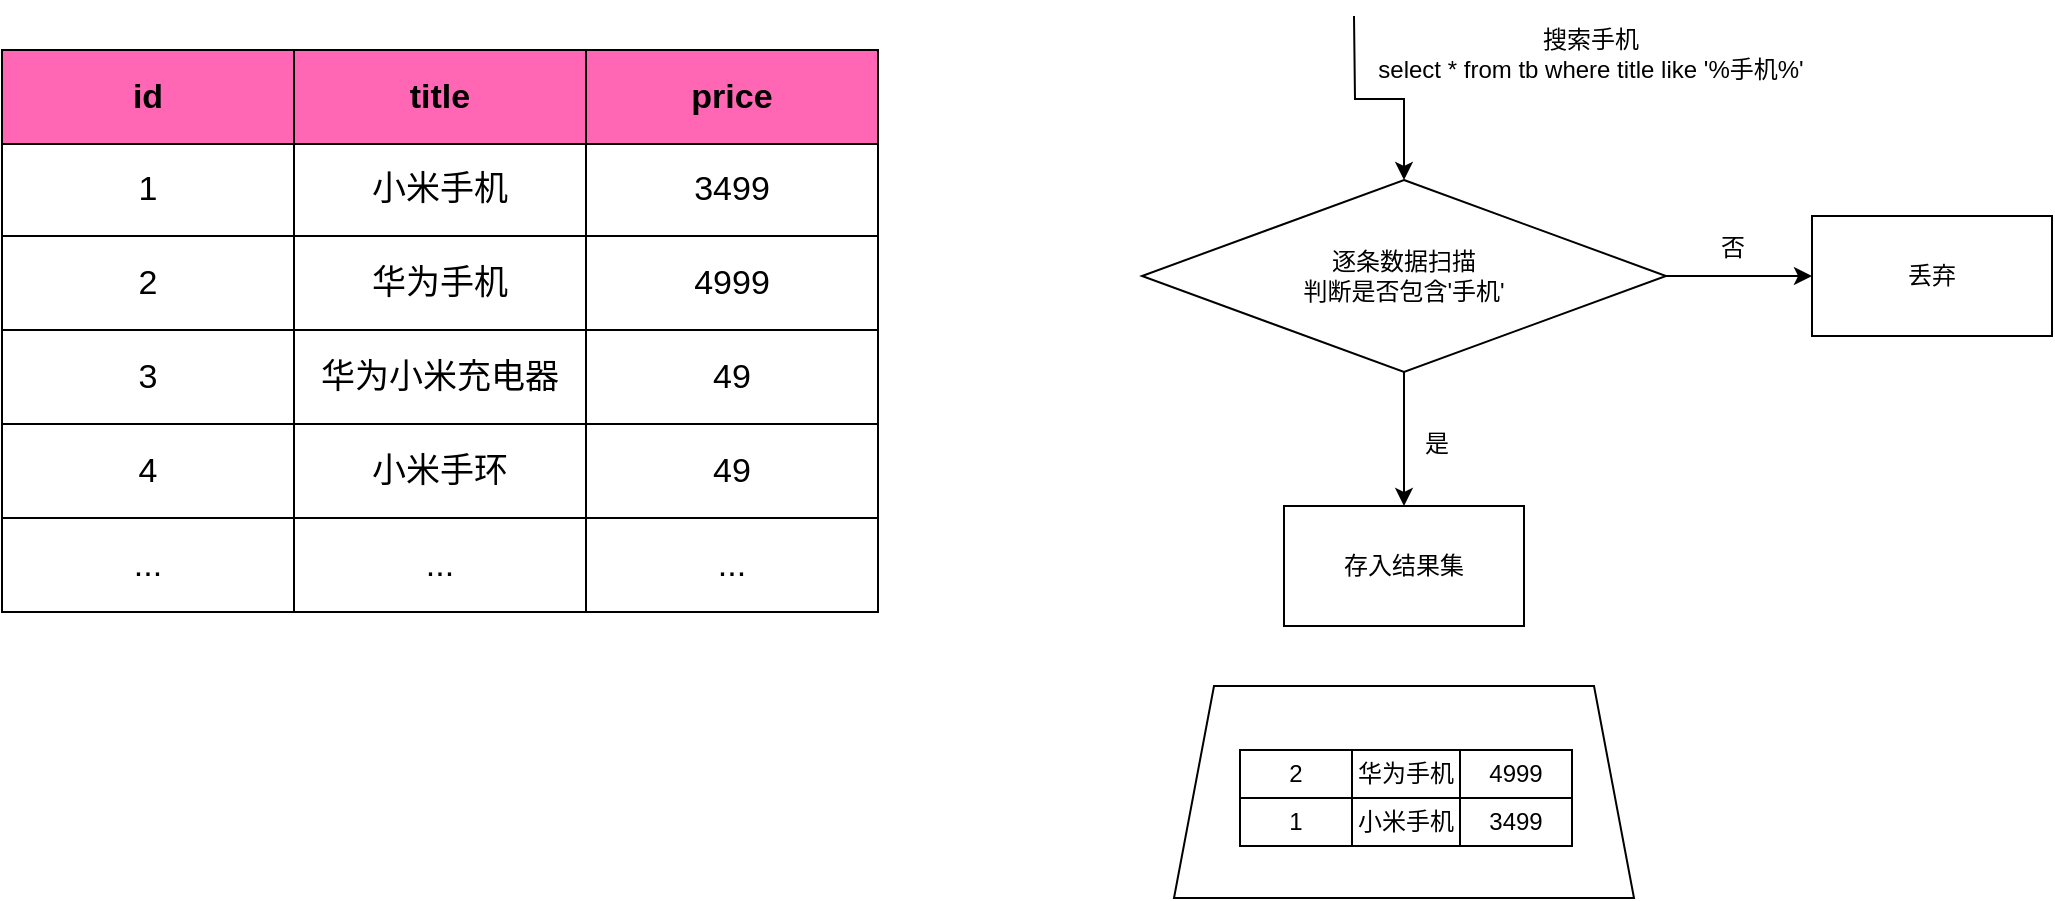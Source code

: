<mxfile version="22.1.15" type="github" pages="3">
  <diagram name="正向索引" id="1JxngPZYMQnK7lvO8EIG">
    <mxGraphModel dx="1050" dy="522" grid="0" gridSize="10" guides="1" tooltips="1" connect="1" arrows="1" fold="1" page="1" pageScale="1" pageWidth="1920" pageHeight="1200" math="0" shadow="0">
      <root>
        <mxCell id="0" />
        <mxCell id="1" parent="0" />
        <mxCell id="zqDXyUWVeApDbXY7VMIR-1" value="" style="childLayout=tableLayout;recursiveResize=0;shadow=0;fillColor=none;fontSize=17;" vertex="1" parent="1">
          <mxGeometry x="103" y="107" width="438" height="281" as="geometry" />
        </mxCell>
        <mxCell id="zqDXyUWVeApDbXY7VMIR-2" value="" style="shape=tableRow;horizontal=0;startSize=0;swimlaneHead=0;swimlaneBody=0;top=0;left=0;bottom=0;right=0;dropTarget=0;collapsible=0;recursiveResize=0;expand=0;fontStyle=0;fillColor=none;strokeColor=inherit;fontSize=17;" vertex="1" parent="zqDXyUWVeApDbXY7VMIR-1">
          <mxGeometry width="438" height="47" as="geometry" />
        </mxCell>
        <mxCell id="zqDXyUWVeApDbXY7VMIR-3" value="id" style="connectable=0;recursiveResize=0;strokeColor=inherit;fillColor=#FF66B3;align=center;whiteSpace=wrap;html=1;fontStyle=1;fontSize=17;" vertex="1" parent="zqDXyUWVeApDbXY7VMIR-2">
          <mxGeometry width="146" height="47" as="geometry">
            <mxRectangle width="146" height="47" as="alternateBounds" />
          </mxGeometry>
        </mxCell>
        <mxCell id="zqDXyUWVeApDbXY7VMIR-4" value="title" style="connectable=0;recursiveResize=0;strokeColor=inherit;fillColor=#FF66B3;align=center;whiteSpace=wrap;html=1;fontStyle=1;fontSize=17;" vertex="1" parent="zqDXyUWVeApDbXY7VMIR-2">
          <mxGeometry x="146" width="146" height="47" as="geometry">
            <mxRectangle width="146" height="47" as="alternateBounds" />
          </mxGeometry>
        </mxCell>
        <mxCell id="zqDXyUWVeApDbXY7VMIR-5" value="price" style="connectable=0;recursiveResize=0;strokeColor=inherit;fillColor=#FF66B3;align=center;whiteSpace=wrap;html=1;fontStyle=1;fontSize=17;" vertex="1" parent="zqDXyUWVeApDbXY7VMIR-2">
          <mxGeometry x="292" width="146" height="47" as="geometry">
            <mxRectangle width="146" height="47" as="alternateBounds" />
          </mxGeometry>
        </mxCell>
        <mxCell id="zqDXyUWVeApDbXY7VMIR-6" style="shape=tableRow;horizontal=0;startSize=0;swimlaneHead=0;swimlaneBody=0;top=0;left=0;bottom=0;right=0;dropTarget=0;collapsible=0;recursiveResize=0;expand=0;fontStyle=0;fillColor=none;strokeColor=inherit;fontSize=17;" vertex="1" parent="zqDXyUWVeApDbXY7VMIR-1">
          <mxGeometry y="47" width="438" height="46" as="geometry" />
        </mxCell>
        <mxCell id="zqDXyUWVeApDbXY7VMIR-7" value="1" style="connectable=0;recursiveResize=0;strokeColor=inherit;fillColor=none;align=center;whiteSpace=wrap;html=1;fontSize=17;" vertex="1" parent="zqDXyUWVeApDbXY7VMIR-6">
          <mxGeometry width="146" height="46" as="geometry">
            <mxRectangle width="146" height="46" as="alternateBounds" />
          </mxGeometry>
        </mxCell>
        <mxCell id="zqDXyUWVeApDbXY7VMIR-8" value="小米手机" style="connectable=0;recursiveResize=0;strokeColor=inherit;fillColor=none;align=center;whiteSpace=wrap;html=1;fontSize=17;" vertex="1" parent="zqDXyUWVeApDbXY7VMIR-6">
          <mxGeometry x="146" width="146" height="46" as="geometry">
            <mxRectangle width="146" height="46" as="alternateBounds" />
          </mxGeometry>
        </mxCell>
        <mxCell id="zqDXyUWVeApDbXY7VMIR-9" value="3499" style="connectable=0;recursiveResize=0;strokeColor=inherit;fillColor=none;align=center;whiteSpace=wrap;html=1;fontSize=17;" vertex="1" parent="zqDXyUWVeApDbXY7VMIR-6">
          <mxGeometry x="292" width="146" height="46" as="geometry">
            <mxRectangle width="146" height="46" as="alternateBounds" />
          </mxGeometry>
        </mxCell>
        <mxCell id="zqDXyUWVeApDbXY7VMIR-10" style="shape=tableRow;horizontal=0;startSize=0;swimlaneHead=0;swimlaneBody=0;top=0;left=0;bottom=0;right=0;dropTarget=0;collapsible=0;recursiveResize=0;expand=0;fontStyle=0;fillColor=none;strokeColor=inherit;fontSize=17;" vertex="1" parent="zqDXyUWVeApDbXY7VMIR-1">
          <mxGeometry y="93" width="438" height="47" as="geometry" />
        </mxCell>
        <mxCell id="zqDXyUWVeApDbXY7VMIR-11" value="2" style="connectable=0;recursiveResize=0;strokeColor=inherit;fillColor=none;align=center;whiteSpace=wrap;html=1;fontSize=17;" vertex="1" parent="zqDXyUWVeApDbXY7VMIR-10">
          <mxGeometry width="146" height="47" as="geometry">
            <mxRectangle width="146" height="47" as="alternateBounds" />
          </mxGeometry>
        </mxCell>
        <mxCell id="zqDXyUWVeApDbXY7VMIR-12" value="华为手机" style="connectable=0;recursiveResize=0;strokeColor=inherit;fillColor=none;align=center;whiteSpace=wrap;html=1;fontSize=17;" vertex="1" parent="zqDXyUWVeApDbXY7VMIR-10">
          <mxGeometry x="146" width="146" height="47" as="geometry">
            <mxRectangle width="146" height="47" as="alternateBounds" />
          </mxGeometry>
        </mxCell>
        <mxCell id="zqDXyUWVeApDbXY7VMIR-13" value="4999" style="connectable=0;recursiveResize=0;strokeColor=inherit;fillColor=none;align=center;whiteSpace=wrap;html=1;fontSize=17;" vertex="1" parent="zqDXyUWVeApDbXY7VMIR-10">
          <mxGeometry x="292" width="146" height="47" as="geometry">
            <mxRectangle width="146" height="47" as="alternateBounds" />
          </mxGeometry>
        </mxCell>
        <mxCell id="zqDXyUWVeApDbXY7VMIR-14" style="shape=tableRow;horizontal=0;startSize=0;swimlaneHead=0;swimlaneBody=0;top=0;left=0;bottom=0;right=0;dropTarget=0;collapsible=0;recursiveResize=0;expand=0;fontStyle=0;fillColor=none;strokeColor=inherit;fontSize=17;" vertex="1" parent="zqDXyUWVeApDbXY7VMIR-1">
          <mxGeometry y="140" width="438" height="47" as="geometry" />
        </mxCell>
        <mxCell id="zqDXyUWVeApDbXY7VMIR-15" value="3" style="connectable=0;recursiveResize=0;strokeColor=inherit;fillColor=none;align=center;whiteSpace=wrap;html=1;fontSize=17;" vertex="1" parent="zqDXyUWVeApDbXY7VMIR-14">
          <mxGeometry width="146" height="47" as="geometry">
            <mxRectangle width="146" height="47" as="alternateBounds" />
          </mxGeometry>
        </mxCell>
        <mxCell id="zqDXyUWVeApDbXY7VMIR-16" value="华为小米充电器" style="connectable=0;recursiveResize=0;strokeColor=inherit;fillColor=none;align=center;whiteSpace=wrap;html=1;fontSize=17;" vertex="1" parent="zqDXyUWVeApDbXY7VMIR-14">
          <mxGeometry x="146" width="146" height="47" as="geometry">
            <mxRectangle width="146" height="47" as="alternateBounds" />
          </mxGeometry>
        </mxCell>
        <mxCell id="zqDXyUWVeApDbXY7VMIR-17" value="49" style="connectable=0;recursiveResize=0;strokeColor=inherit;fillColor=none;align=center;whiteSpace=wrap;html=1;fontSize=17;" vertex="1" parent="zqDXyUWVeApDbXY7VMIR-14">
          <mxGeometry x="292" width="146" height="47" as="geometry">
            <mxRectangle width="146" height="47" as="alternateBounds" />
          </mxGeometry>
        </mxCell>
        <mxCell id="zqDXyUWVeApDbXY7VMIR-18" style="shape=tableRow;horizontal=0;startSize=0;swimlaneHead=0;swimlaneBody=0;top=0;left=0;bottom=0;right=0;dropTarget=0;collapsible=0;recursiveResize=0;expand=0;fontStyle=0;fillColor=none;strokeColor=inherit;fontSize=17;" vertex="1" parent="zqDXyUWVeApDbXY7VMIR-1">
          <mxGeometry y="187" width="438" height="47" as="geometry" />
        </mxCell>
        <mxCell id="zqDXyUWVeApDbXY7VMIR-19" value="4" style="connectable=0;recursiveResize=0;strokeColor=inherit;fillColor=none;align=center;whiteSpace=wrap;html=1;fontSize=17;" vertex="1" parent="zqDXyUWVeApDbXY7VMIR-18">
          <mxGeometry width="146" height="47" as="geometry">
            <mxRectangle width="146" height="47" as="alternateBounds" />
          </mxGeometry>
        </mxCell>
        <mxCell id="zqDXyUWVeApDbXY7VMIR-20" value="小米手环" style="connectable=0;recursiveResize=0;strokeColor=inherit;fillColor=none;align=center;whiteSpace=wrap;html=1;fontSize=17;" vertex="1" parent="zqDXyUWVeApDbXY7VMIR-18">
          <mxGeometry x="146" width="146" height="47" as="geometry">
            <mxRectangle width="146" height="47" as="alternateBounds" />
          </mxGeometry>
        </mxCell>
        <mxCell id="zqDXyUWVeApDbXY7VMIR-21" value="49" style="connectable=0;recursiveResize=0;strokeColor=inherit;fillColor=none;align=center;whiteSpace=wrap;html=1;fontSize=17;" vertex="1" parent="zqDXyUWVeApDbXY7VMIR-18">
          <mxGeometry x="292" width="146" height="47" as="geometry">
            <mxRectangle width="146" height="47" as="alternateBounds" />
          </mxGeometry>
        </mxCell>
        <mxCell id="zqDXyUWVeApDbXY7VMIR-22" style="shape=tableRow;horizontal=0;startSize=0;swimlaneHead=0;swimlaneBody=0;top=0;left=0;bottom=0;right=0;dropTarget=0;collapsible=0;recursiveResize=0;expand=0;fontStyle=0;fillColor=none;strokeColor=inherit;fontSize=17;" vertex="1" parent="zqDXyUWVeApDbXY7VMIR-1">
          <mxGeometry y="234" width="438" height="47" as="geometry" />
        </mxCell>
        <mxCell id="zqDXyUWVeApDbXY7VMIR-23" value="..." style="connectable=0;recursiveResize=0;strokeColor=inherit;fillColor=none;align=center;whiteSpace=wrap;html=1;fontSize=17;" vertex="1" parent="zqDXyUWVeApDbXY7VMIR-22">
          <mxGeometry width="146" height="47" as="geometry">
            <mxRectangle width="146" height="47" as="alternateBounds" />
          </mxGeometry>
        </mxCell>
        <mxCell id="zqDXyUWVeApDbXY7VMIR-24" value="..." style="connectable=0;recursiveResize=0;strokeColor=inherit;fillColor=none;align=center;whiteSpace=wrap;html=1;fontSize=17;" vertex="1" parent="zqDXyUWVeApDbXY7VMIR-22">
          <mxGeometry x="146" width="146" height="47" as="geometry">
            <mxRectangle width="146" height="47" as="alternateBounds" />
          </mxGeometry>
        </mxCell>
        <mxCell id="zqDXyUWVeApDbXY7VMIR-25" value="..." style="connectable=0;recursiveResize=0;strokeColor=inherit;fillColor=none;align=center;whiteSpace=wrap;html=1;fontSize=17;" vertex="1" parent="zqDXyUWVeApDbXY7VMIR-22">
          <mxGeometry x="292" width="146" height="47" as="geometry">
            <mxRectangle width="146" height="47" as="alternateBounds" />
          </mxGeometry>
        </mxCell>
        <mxCell id="zqDXyUWVeApDbXY7VMIR-28" style="edgeStyle=orthogonalEdgeStyle;rounded=0;orthogonalLoop=1;jettySize=auto;html=1;" edge="1" parent="1" target="zqDXyUWVeApDbXY7VMIR-27">
          <mxGeometry relative="1" as="geometry">
            <mxPoint x="779" y="90" as="sourcePoint" />
          </mxGeometry>
        </mxCell>
        <mxCell id="zqDXyUWVeApDbXY7VMIR-33" style="edgeStyle=orthogonalEdgeStyle;rounded=0;orthogonalLoop=1;jettySize=auto;html=1;entryX=0;entryY=0.5;entryDx=0;entryDy=0;" edge="1" parent="1" source="zqDXyUWVeApDbXY7VMIR-27" target="zqDXyUWVeApDbXY7VMIR-31">
          <mxGeometry relative="1" as="geometry" />
        </mxCell>
        <mxCell id="zqDXyUWVeApDbXY7VMIR-34" style="edgeStyle=orthogonalEdgeStyle;rounded=0;orthogonalLoop=1;jettySize=auto;html=1;exitX=0.5;exitY=1;exitDx=0;exitDy=0;entryX=0.5;entryY=0;entryDx=0;entryDy=0;" edge="1" parent="1" source="zqDXyUWVeApDbXY7VMIR-27" target="zqDXyUWVeApDbXY7VMIR-30">
          <mxGeometry relative="1" as="geometry" />
        </mxCell>
        <mxCell id="zqDXyUWVeApDbXY7VMIR-27" value="逐条数据扫描&lt;br&gt;判断是否包含&#39;手机&#39;" style="rhombus;whiteSpace=wrap;html=1;" vertex="1" parent="1">
          <mxGeometry x="673" y="172" width="262" height="96" as="geometry" />
        </mxCell>
        <mxCell id="zqDXyUWVeApDbXY7VMIR-30" value="存入结果集" style="whiteSpace=wrap;html=1;" vertex="1" parent="1">
          <mxGeometry x="744" y="335" width="120" height="60" as="geometry" />
        </mxCell>
        <mxCell id="zqDXyUWVeApDbXY7VMIR-31" value="丢弃" style="whiteSpace=wrap;html=1;" vertex="1" parent="1">
          <mxGeometry x="1008" y="190" width="120" height="60" as="geometry" />
        </mxCell>
        <mxCell id="zqDXyUWVeApDbXY7VMIR-35" value="是" style="text;html=1;align=center;verticalAlign=middle;resizable=0;points=[];autosize=1;strokeColor=none;fillColor=none;" vertex="1" parent="1">
          <mxGeometry x="805" y="291" width="30" height="26" as="geometry" />
        </mxCell>
        <mxCell id="zqDXyUWVeApDbXY7VMIR-36" value="否" style="text;html=1;align=center;verticalAlign=middle;resizable=0;points=[];autosize=1;strokeColor=none;fillColor=none;" vertex="1" parent="1">
          <mxGeometry x="953" y="193" width="30" height="26" as="geometry" />
        </mxCell>
        <mxCell id="zqDXyUWVeApDbXY7VMIR-41" value="" style="shape=trapezoid;perimeter=trapezoidPerimeter;whiteSpace=wrap;html=1;fixedSize=1;" vertex="1" parent="1">
          <mxGeometry x="689" y="425" width="230" height="106" as="geometry" />
        </mxCell>
        <mxCell id="zqDXyUWVeApDbXY7VMIR-42" value="" style="childLayout=tableLayout;recursiveResize=0;shadow=0;fillColor=none;" vertex="1" parent="1">
          <mxGeometry x="722" y="457" width="166" height="48" as="geometry" />
        </mxCell>
        <mxCell id="zqDXyUWVeApDbXY7VMIR-43" value="" style="shape=tableRow;horizontal=0;startSize=0;swimlaneHead=0;swimlaneBody=0;top=0;left=0;bottom=0;right=0;dropTarget=0;collapsible=0;recursiveResize=0;expand=0;fontStyle=0;fillColor=none;strokeColor=inherit;" vertex="1" parent="zqDXyUWVeApDbXY7VMIR-42">
          <mxGeometry width="166" height="24" as="geometry" />
        </mxCell>
        <mxCell id="zqDXyUWVeApDbXY7VMIR-44" value="2" style="connectable=0;recursiveResize=0;strokeColor=inherit;fillColor=none;align=center;whiteSpace=wrap;html=1;" vertex="1" parent="zqDXyUWVeApDbXY7VMIR-43">
          <mxGeometry width="56" height="24" as="geometry">
            <mxRectangle width="56" height="24" as="alternateBounds" />
          </mxGeometry>
        </mxCell>
        <mxCell id="zqDXyUWVeApDbXY7VMIR-45" value="华为手机" style="connectable=0;recursiveResize=0;strokeColor=inherit;fillColor=none;align=center;whiteSpace=wrap;html=1;" vertex="1" parent="zqDXyUWVeApDbXY7VMIR-43">
          <mxGeometry x="56" width="54" height="24" as="geometry">
            <mxRectangle width="54" height="24" as="alternateBounds" />
          </mxGeometry>
        </mxCell>
        <mxCell id="zqDXyUWVeApDbXY7VMIR-46" value="4999" style="connectable=0;recursiveResize=0;strokeColor=inherit;fillColor=none;align=center;whiteSpace=wrap;html=1;" vertex="1" parent="zqDXyUWVeApDbXY7VMIR-43">
          <mxGeometry x="110" width="56" height="24" as="geometry">
            <mxRectangle width="56" height="24" as="alternateBounds" />
          </mxGeometry>
        </mxCell>
        <mxCell id="zqDXyUWVeApDbXY7VMIR-47" style="shape=tableRow;horizontal=0;startSize=0;swimlaneHead=0;swimlaneBody=0;top=0;left=0;bottom=0;right=0;dropTarget=0;collapsible=0;recursiveResize=0;expand=0;fontStyle=0;fillColor=none;strokeColor=inherit;" vertex="1" parent="zqDXyUWVeApDbXY7VMIR-42">
          <mxGeometry y="24" width="166" height="24" as="geometry" />
        </mxCell>
        <mxCell id="zqDXyUWVeApDbXY7VMIR-48" value="1" style="connectable=0;recursiveResize=0;strokeColor=inherit;fillColor=none;align=center;whiteSpace=wrap;html=1;" vertex="1" parent="zqDXyUWVeApDbXY7VMIR-47">
          <mxGeometry width="56" height="24" as="geometry">
            <mxRectangle width="56" height="24" as="alternateBounds" />
          </mxGeometry>
        </mxCell>
        <mxCell id="zqDXyUWVeApDbXY7VMIR-49" value="小米手机" style="connectable=0;recursiveResize=0;strokeColor=inherit;fillColor=none;align=center;whiteSpace=wrap;html=1;" vertex="1" parent="zqDXyUWVeApDbXY7VMIR-47">
          <mxGeometry x="56" width="54" height="24" as="geometry">
            <mxRectangle width="54" height="24" as="alternateBounds" />
          </mxGeometry>
        </mxCell>
        <mxCell id="zqDXyUWVeApDbXY7VMIR-50" value="3499" style="connectable=0;recursiveResize=0;strokeColor=inherit;fillColor=none;align=center;whiteSpace=wrap;html=1;" vertex="1" parent="zqDXyUWVeApDbXY7VMIR-47">
          <mxGeometry x="110" width="56" height="24" as="geometry">
            <mxRectangle width="56" height="24" as="alternateBounds" />
          </mxGeometry>
        </mxCell>
        <mxCell id="zqDXyUWVeApDbXY7VMIR-55" value="搜索手机&lt;br&gt;select * from tb where title like &#39;%手机%&#39;" style="text;html=1;align=center;verticalAlign=middle;resizable=0;points=[];autosize=1;strokeColor=none;fillColor=none;" vertex="1" parent="1">
          <mxGeometry x="781" y="88" width="231" height="41" as="geometry" />
        </mxCell>
      </root>
    </mxGraphModel>
  </diagram>
  <diagram name="倒排索引" id="rdBwO97vkuyQZur_6CHN">
    <mxGraphModel dx="1485" dy="614" grid="0" gridSize="10" guides="1" tooltips="1" connect="1" arrows="1" fold="1" page="1" pageScale="1" pageWidth="1920" pageHeight="1200" math="0" shadow="0">
      <root>
        <mxCell id="fiQLP28M34QHwZ_QQJkk-0" />
        <mxCell id="fiQLP28M34QHwZ_QQJkk-1" parent="fiQLP28M34QHwZ_QQJkk-0" />
        <mxCell id="fiQLP28M34QHwZ_QQJkk-2" value="" style="childLayout=tableLayout;recursiveResize=0;shadow=0;fillColor=none;fontSize=17;" vertex="1" parent="fiQLP28M34QHwZ_QQJkk-1">
          <mxGeometry x="680" y="206" width="292" height="281" as="geometry" />
        </mxCell>
        <mxCell id="fiQLP28M34QHwZ_QQJkk-3" value="" style="shape=tableRow;horizontal=0;startSize=0;swimlaneHead=0;swimlaneBody=0;top=0;left=0;bottom=0;right=0;dropTarget=0;collapsible=0;recursiveResize=0;expand=0;fontStyle=0;fillColor=none;strokeColor=inherit;fontSize=17;" vertex="1" parent="fiQLP28M34QHwZ_QQJkk-2">
          <mxGeometry width="292" height="47" as="geometry" />
        </mxCell>
        <mxCell id="fiQLP28M34QHwZ_QQJkk-4" value="词条&lt;br&gt;(term)" style="connectable=0;recursiveResize=0;strokeColor=inherit;fillColor=#9999FF;align=center;whiteSpace=wrap;html=1;fontStyle=1;fontSize=17;" vertex="1" parent="fiQLP28M34QHwZ_QQJkk-3">
          <mxGeometry width="146" height="47" as="geometry">
            <mxRectangle width="146" height="47" as="alternateBounds" />
          </mxGeometry>
        </mxCell>
        <mxCell id="fiQLP28M34QHwZ_QQJkk-5" value="文档id" style="connectable=0;recursiveResize=0;strokeColor=inherit;fillColor=#9999FF;align=center;whiteSpace=wrap;html=1;fontStyle=1;fontSize=17;" vertex="1" parent="fiQLP28M34QHwZ_QQJkk-3">
          <mxGeometry x="146" width="146" height="47" as="geometry">
            <mxRectangle width="146" height="47" as="alternateBounds" />
          </mxGeometry>
        </mxCell>
        <mxCell id="fiQLP28M34QHwZ_QQJkk-7" style="shape=tableRow;horizontal=0;startSize=0;swimlaneHead=0;swimlaneBody=0;top=0;left=0;bottom=0;right=0;dropTarget=0;collapsible=0;recursiveResize=0;expand=0;fontStyle=0;fillColor=none;strokeColor=inherit;fontSize=17;" vertex="1" parent="fiQLP28M34QHwZ_QQJkk-2">
          <mxGeometry y="47" width="292" height="46" as="geometry" />
        </mxCell>
        <mxCell id="fiQLP28M34QHwZ_QQJkk-8" value="小米" style="connectable=0;recursiveResize=0;strokeColor=inherit;fillColor=none;align=center;whiteSpace=wrap;html=1;fontSize=17;" vertex="1" parent="fiQLP28M34QHwZ_QQJkk-7">
          <mxGeometry width="146" height="46" as="geometry">
            <mxRectangle width="146" height="46" as="alternateBounds" />
          </mxGeometry>
        </mxCell>
        <mxCell id="fiQLP28M34QHwZ_QQJkk-9" value="1,3,4" style="connectable=0;recursiveResize=0;strokeColor=inherit;fillColor=none;align=center;whiteSpace=wrap;html=1;fontSize=17;" vertex="1" parent="fiQLP28M34QHwZ_QQJkk-7">
          <mxGeometry x="146" width="146" height="46" as="geometry">
            <mxRectangle width="146" height="46" as="alternateBounds" />
          </mxGeometry>
        </mxCell>
        <mxCell id="fiQLP28M34QHwZ_QQJkk-11" style="shape=tableRow;horizontal=0;startSize=0;swimlaneHead=0;swimlaneBody=0;top=0;left=0;bottom=0;right=0;dropTarget=0;collapsible=0;recursiveResize=0;expand=0;fontStyle=0;fillColor=none;strokeColor=inherit;fontSize=17;" vertex="1" parent="fiQLP28M34QHwZ_QQJkk-2">
          <mxGeometry y="93" width="292" height="47" as="geometry" />
        </mxCell>
        <mxCell id="fiQLP28M34QHwZ_QQJkk-12" value="手机" style="connectable=0;recursiveResize=0;strokeColor=inherit;fillColor=none;align=center;whiteSpace=wrap;html=1;fontSize=17;" vertex="1" parent="fiQLP28M34QHwZ_QQJkk-11">
          <mxGeometry width="146" height="47" as="geometry">
            <mxRectangle width="146" height="47" as="alternateBounds" />
          </mxGeometry>
        </mxCell>
        <mxCell id="fiQLP28M34QHwZ_QQJkk-13" value="1,2" style="connectable=0;recursiveResize=0;strokeColor=inherit;fillColor=none;align=center;whiteSpace=wrap;html=1;fontSize=17;" vertex="1" parent="fiQLP28M34QHwZ_QQJkk-11">
          <mxGeometry x="146" width="146" height="47" as="geometry">
            <mxRectangle width="146" height="47" as="alternateBounds" />
          </mxGeometry>
        </mxCell>
        <mxCell id="fiQLP28M34QHwZ_QQJkk-15" style="shape=tableRow;horizontal=0;startSize=0;swimlaneHead=0;swimlaneBody=0;top=0;left=0;bottom=0;right=0;dropTarget=0;collapsible=0;recursiveResize=0;expand=0;fontStyle=0;fillColor=none;strokeColor=inherit;fontSize=17;" vertex="1" parent="fiQLP28M34QHwZ_QQJkk-2">
          <mxGeometry y="140" width="292" height="47" as="geometry" />
        </mxCell>
        <mxCell id="fiQLP28M34QHwZ_QQJkk-16" value="华为" style="connectable=0;recursiveResize=0;strokeColor=inherit;fillColor=none;align=center;whiteSpace=wrap;html=1;fontSize=17;" vertex="1" parent="fiQLP28M34QHwZ_QQJkk-15">
          <mxGeometry width="146" height="47" as="geometry">
            <mxRectangle width="146" height="47" as="alternateBounds" />
          </mxGeometry>
        </mxCell>
        <mxCell id="fiQLP28M34QHwZ_QQJkk-17" value="2,3" style="connectable=0;recursiveResize=0;strokeColor=inherit;fillColor=none;align=center;whiteSpace=wrap;html=1;fontSize=17;" vertex="1" parent="fiQLP28M34QHwZ_QQJkk-15">
          <mxGeometry x="146" width="146" height="47" as="geometry">
            <mxRectangle width="146" height="47" as="alternateBounds" />
          </mxGeometry>
        </mxCell>
        <mxCell id="fiQLP28M34QHwZ_QQJkk-19" style="shape=tableRow;horizontal=0;startSize=0;swimlaneHead=0;swimlaneBody=0;top=0;left=0;bottom=0;right=0;dropTarget=0;collapsible=0;recursiveResize=0;expand=0;fontStyle=0;fillColor=none;strokeColor=inherit;fontSize=17;" vertex="1" parent="fiQLP28M34QHwZ_QQJkk-2">
          <mxGeometry y="187" width="292" height="47" as="geometry" />
        </mxCell>
        <mxCell id="fiQLP28M34QHwZ_QQJkk-20" value="充电器" style="connectable=0;recursiveResize=0;strokeColor=inherit;fillColor=none;align=center;whiteSpace=wrap;html=1;fontSize=17;" vertex="1" parent="fiQLP28M34QHwZ_QQJkk-19">
          <mxGeometry width="146" height="47" as="geometry">
            <mxRectangle width="146" height="47" as="alternateBounds" />
          </mxGeometry>
        </mxCell>
        <mxCell id="fiQLP28M34QHwZ_QQJkk-21" value="3" style="connectable=0;recursiveResize=0;strokeColor=inherit;fillColor=none;align=center;whiteSpace=wrap;html=1;fontSize=17;" vertex="1" parent="fiQLP28M34QHwZ_QQJkk-19">
          <mxGeometry x="146" width="146" height="47" as="geometry">
            <mxRectangle width="146" height="47" as="alternateBounds" />
          </mxGeometry>
        </mxCell>
        <mxCell id="fiQLP28M34QHwZ_QQJkk-23" style="shape=tableRow;horizontal=0;startSize=0;swimlaneHead=0;swimlaneBody=0;top=0;left=0;bottom=0;right=0;dropTarget=0;collapsible=0;recursiveResize=0;expand=0;fontStyle=0;fillColor=none;strokeColor=inherit;fontSize=17;" vertex="1" parent="fiQLP28M34QHwZ_QQJkk-2">
          <mxGeometry y="234" width="292" height="47" as="geometry" />
        </mxCell>
        <mxCell id="fiQLP28M34QHwZ_QQJkk-24" value="手环" style="connectable=0;recursiveResize=0;strokeColor=inherit;fillColor=none;align=center;whiteSpace=wrap;html=1;fontSize=17;" vertex="1" parent="fiQLP28M34QHwZ_QQJkk-23">
          <mxGeometry width="146" height="47" as="geometry">
            <mxRectangle width="146" height="47" as="alternateBounds" />
          </mxGeometry>
        </mxCell>
        <mxCell id="fiQLP28M34QHwZ_QQJkk-25" value="4" style="connectable=0;recursiveResize=0;strokeColor=inherit;fillColor=none;align=center;whiteSpace=wrap;html=1;fontSize=17;" vertex="1" parent="fiQLP28M34QHwZ_QQJkk-23">
          <mxGeometry x="146" width="146" height="47" as="geometry">
            <mxRectangle width="146" height="47" as="alternateBounds" />
          </mxGeometry>
        </mxCell>
        <mxCell id="6k1PMKbe2bTTtMNvkbfV-29" style="edgeStyle=orthogonalEdgeStyle;rounded=0;orthogonalLoop=1;jettySize=auto;html=1;" edge="1" parent="fiQLP28M34QHwZ_QQJkk-1" target="fiQLP28M34QHwZ_QQJkk-31">
          <mxGeometry relative="1" as="geometry">
            <mxPoint x="1174" y="125.6" as="sourcePoint" />
          </mxGeometry>
        </mxCell>
        <mxCell id="6k1PMKbe2bTTtMNvkbfV-32" style="edgeStyle=orthogonalEdgeStyle;rounded=0;orthogonalLoop=1;jettySize=auto;html=1;" edge="1" parent="fiQLP28M34QHwZ_QQJkk-1" source="fiQLP28M34QHwZ_QQJkk-31">
          <mxGeometry relative="1" as="geometry">
            <mxPoint x="1174" y="301.6" as="targetPoint" />
          </mxGeometry>
        </mxCell>
        <mxCell id="fiQLP28M34QHwZ_QQJkk-31" value="存入结果集" style="whiteSpace=wrap;html=1;" vertex="1" parent="fiQLP28M34QHwZ_QQJkk-1">
          <mxGeometry x="1114" y="197" width="120" height="60" as="geometry" />
        </mxCell>
        <mxCell id="6k1PMKbe2bTTtMNvkbfV-33" style="edgeStyle=orthogonalEdgeStyle;rounded=0;orthogonalLoop=1;jettySize=auto;html=1;exitX=0.5;exitY=1;exitDx=0;exitDy=0;entryX=0.5;entryY=0;entryDx=0;entryDy=0;" edge="1" parent="fiQLP28M34QHwZ_QQJkk-1" source="fiQLP28M34QHwZ_QQJkk-32" target="6k1PMKbe2bTTtMNvkbfV-30">
          <mxGeometry relative="1" as="geometry" />
        </mxCell>
        <mxCell id="fiQLP28M34QHwZ_QQJkk-32" value="去词条列表查询&lt;br&gt;文档id" style="whiteSpace=wrap;html=1;" vertex="1" parent="fiQLP28M34QHwZ_QQJkk-1">
          <mxGeometry x="1114" y="302" width="120" height="60" as="geometry" />
        </mxCell>
        <mxCell id="fiQLP28M34QHwZ_QQJkk-33" value="搜索华为手机" style="text;html=1;align=center;verticalAlign=middle;resizable=0;points=[];autosize=1;strokeColor=none;fillColor=none;" vertex="1" parent="fiQLP28M34QHwZ_QQJkk-1">
          <mxGeometry x="1175" y="147" width="90" height="26" as="geometry" />
        </mxCell>
        <mxCell id="6k1PMKbe2bTTtMNvkbfV-0" value="" style="shape=flexArrow;endArrow=classic;html=1;rounded=0;endWidth=60;endSize=16.29;width=41;" edge="1" parent="fiQLP28M34QHwZ_QQJkk-1">
          <mxGeometry width="50" height="50" relative="1" as="geometry">
            <mxPoint x="540" y="346" as="sourcePoint" />
            <mxPoint x="656" y="346" as="targetPoint" />
          </mxGeometry>
        </mxCell>
        <mxCell id="6k1PMKbe2bTTtMNvkbfV-1" value="" style="childLayout=tableLayout;recursiveResize=0;shadow=0;fillColor=none;fontSize=17;" vertex="1" parent="fiQLP28M34QHwZ_QQJkk-1">
          <mxGeometry x="82" y="206" width="438" height="281" as="geometry" />
        </mxCell>
        <mxCell id="6k1PMKbe2bTTtMNvkbfV-2" value="" style="shape=tableRow;horizontal=0;startSize=0;swimlaneHead=0;swimlaneBody=0;top=0;left=0;bottom=0;right=0;dropTarget=0;collapsible=0;recursiveResize=0;expand=0;fontStyle=0;fillColor=none;strokeColor=inherit;fontSize=17;" vertex="1" parent="6k1PMKbe2bTTtMNvkbfV-1">
          <mxGeometry width="438" height="47" as="geometry" />
        </mxCell>
        <mxCell id="6k1PMKbe2bTTtMNvkbfV-3" value="id" style="connectable=0;recursiveResize=0;strokeColor=inherit;fillColor=#FF66B3;align=center;whiteSpace=wrap;html=1;fontStyle=1;fontSize=17;" vertex="1" parent="6k1PMKbe2bTTtMNvkbfV-2">
          <mxGeometry width="146" height="47" as="geometry">
            <mxRectangle width="146" height="47" as="alternateBounds" />
          </mxGeometry>
        </mxCell>
        <mxCell id="6k1PMKbe2bTTtMNvkbfV-4" value="title" style="connectable=0;recursiveResize=0;strokeColor=inherit;fillColor=#FF66B3;align=center;whiteSpace=wrap;html=1;fontStyle=1;fontSize=17;" vertex="1" parent="6k1PMKbe2bTTtMNvkbfV-2">
          <mxGeometry x="146" width="146" height="47" as="geometry">
            <mxRectangle width="146" height="47" as="alternateBounds" />
          </mxGeometry>
        </mxCell>
        <mxCell id="6k1PMKbe2bTTtMNvkbfV-5" value="price" style="connectable=0;recursiveResize=0;strokeColor=inherit;fillColor=#FF66B3;align=center;whiteSpace=wrap;html=1;fontStyle=1;fontSize=17;" vertex="1" parent="6k1PMKbe2bTTtMNvkbfV-2">
          <mxGeometry x="292" width="146" height="47" as="geometry">
            <mxRectangle width="146" height="47" as="alternateBounds" />
          </mxGeometry>
        </mxCell>
        <mxCell id="6k1PMKbe2bTTtMNvkbfV-6" style="shape=tableRow;horizontal=0;startSize=0;swimlaneHead=0;swimlaneBody=0;top=0;left=0;bottom=0;right=0;dropTarget=0;collapsible=0;recursiveResize=0;expand=0;fontStyle=0;fillColor=none;strokeColor=inherit;fontSize=17;" vertex="1" parent="6k1PMKbe2bTTtMNvkbfV-1">
          <mxGeometry y="47" width="438" height="46" as="geometry" />
        </mxCell>
        <mxCell id="6k1PMKbe2bTTtMNvkbfV-7" value="1" style="connectable=0;recursiveResize=0;strokeColor=inherit;fillColor=none;align=center;whiteSpace=wrap;html=1;fontSize=17;" vertex="1" parent="6k1PMKbe2bTTtMNvkbfV-6">
          <mxGeometry width="146" height="46" as="geometry">
            <mxRectangle width="146" height="46" as="alternateBounds" />
          </mxGeometry>
        </mxCell>
        <mxCell id="6k1PMKbe2bTTtMNvkbfV-8" value="小米手机" style="connectable=0;recursiveResize=0;strokeColor=inherit;fillColor=none;align=center;whiteSpace=wrap;html=1;fontSize=17;" vertex="1" parent="6k1PMKbe2bTTtMNvkbfV-6">
          <mxGeometry x="146" width="146" height="46" as="geometry">
            <mxRectangle width="146" height="46" as="alternateBounds" />
          </mxGeometry>
        </mxCell>
        <mxCell id="6k1PMKbe2bTTtMNvkbfV-9" value="3499" style="connectable=0;recursiveResize=0;strokeColor=inherit;fillColor=none;align=center;whiteSpace=wrap;html=1;fontSize=17;" vertex="1" parent="6k1PMKbe2bTTtMNvkbfV-6">
          <mxGeometry x="292" width="146" height="46" as="geometry">
            <mxRectangle width="146" height="46" as="alternateBounds" />
          </mxGeometry>
        </mxCell>
        <mxCell id="6k1PMKbe2bTTtMNvkbfV-10" style="shape=tableRow;horizontal=0;startSize=0;swimlaneHead=0;swimlaneBody=0;top=0;left=0;bottom=0;right=0;dropTarget=0;collapsible=0;recursiveResize=0;expand=0;fontStyle=0;fillColor=none;strokeColor=inherit;fontSize=17;" vertex="1" parent="6k1PMKbe2bTTtMNvkbfV-1">
          <mxGeometry y="93" width="438" height="47" as="geometry" />
        </mxCell>
        <mxCell id="6k1PMKbe2bTTtMNvkbfV-11" value="2" style="connectable=0;recursiveResize=0;strokeColor=inherit;fillColor=none;align=center;whiteSpace=wrap;html=1;fontSize=17;" vertex="1" parent="6k1PMKbe2bTTtMNvkbfV-10">
          <mxGeometry width="146" height="47" as="geometry">
            <mxRectangle width="146" height="47" as="alternateBounds" />
          </mxGeometry>
        </mxCell>
        <mxCell id="6k1PMKbe2bTTtMNvkbfV-12" value="华为手机" style="connectable=0;recursiveResize=0;strokeColor=inherit;fillColor=none;align=center;whiteSpace=wrap;html=1;fontSize=17;" vertex="1" parent="6k1PMKbe2bTTtMNvkbfV-10">
          <mxGeometry x="146" width="146" height="47" as="geometry">
            <mxRectangle width="146" height="47" as="alternateBounds" />
          </mxGeometry>
        </mxCell>
        <mxCell id="6k1PMKbe2bTTtMNvkbfV-13" value="4999" style="connectable=0;recursiveResize=0;strokeColor=inherit;fillColor=none;align=center;whiteSpace=wrap;html=1;fontSize=17;" vertex="1" parent="6k1PMKbe2bTTtMNvkbfV-10">
          <mxGeometry x="292" width="146" height="47" as="geometry">
            <mxRectangle width="146" height="47" as="alternateBounds" />
          </mxGeometry>
        </mxCell>
        <mxCell id="6k1PMKbe2bTTtMNvkbfV-14" style="shape=tableRow;horizontal=0;startSize=0;swimlaneHead=0;swimlaneBody=0;top=0;left=0;bottom=0;right=0;dropTarget=0;collapsible=0;recursiveResize=0;expand=0;fontStyle=0;fillColor=none;strokeColor=inherit;fontSize=17;" vertex="1" parent="6k1PMKbe2bTTtMNvkbfV-1">
          <mxGeometry y="140" width="438" height="47" as="geometry" />
        </mxCell>
        <mxCell id="6k1PMKbe2bTTtMNvkbfV-15" value="3" style="connectable=0;recursiveResize=0;strokeColor=inherit;fillColor=none;align=center;whiteSpace=wrap;html=1;fontSize=17;" vertex="1" parent="6k1PMKbe2bTTtMNvkbfV-14">
          <mxGeometry width="146" height="47" as="geometry">
            <mxRectangle width="146" height="47" as="alternateBounds" />
          </mxGeometry>
        </mxCell>
        <mxCell id="6k1PMKbe2bTTtMNvkbfV-16" value="华为小米充电器" style="connectable=0;recursiveResize=0;strokeColor=inherit;fillColor=none;align=center;whiteSpace=wrap;html=1;fontSize=17;" vertex="1" parent="6k1PMKbe2bTTtMNvkbfV-14">
          <mxGeometry x="146" width="146" height="47" as="geometry">
            <mxRectangle width="146" height="47" as="alternateBounds" />
          </mxGeometry>
        </mxCell>
        <mxCell id="6k1PMKbe2bTTtMNvkbfV-17" value="49" style="connectable=0;recursiveResize=0;strokeColor=inherit;fillColor=none;align=center;whiteSpace=wrap;html=1;fontSize=17;" vertex="1" parent="6k1PMKbe2bTTtMNvkbfV-14">
          <mxGeometry x="292" width="146" height="47" as="geometry">
            <mxRectangle width="146" height="47" as="alternateBounds" />
          </mxGeometry>
        </mxCell>
        <mxCell id="6k1PMKbe2bTTtMNvkbfV-18" style="shape=tableRow;horizontal=0;startSize=0;swimlaneHead=0;swimlaneBody=0;top=0;left=0;bottom=0;right=0;dropTarget=0;collapsible=0;recursiveResize=0;expand=0;fontStyle=0;fillColor=none;strokeColor=inherit;fontSize=17;" vertex="1" parent="6k1PMKbe2bTTtMNvkbfV-1">
          <mxGeometry y="187" width="438" height="47" as="geometry" />
        </mxCell>
        <mxCell id="6k1PMKbe2bTTtMNvkbfV-19" value="4" style="connectable=0;recursiveResize=0;strokeColor=inherit;fillColor=none;align=center;whiteSpace=wrap;html=1;fontSize=17;" vertex="1" parent="6k1PMKbe2bTTtMNvkbfV-18">
          <mxGeometry width="146" height="47" as="geometry">
            <mxRectangle width="146" height="47" as="alternateBounds" />
          </mxGeometry>
        </mxCell>
        <mxCell id="6k1PMKbe2bTTtMNvkbfV-20" value="小米手环" style="connectable=0;recursiveResize=0;strokeColor=inherit;fillColor=none;align=center;whiteSpace=wrap;html=1;fontSize=17;" vertex="1" parent="6k1PMKbe2bTTtMNvkbfV-18">
          <mxGeometry x="146" width="146" height="47" as="geometry">
            <mxRectangle width="146" height="47" as="alternateBounds" />
          </mxGeometry>
        </mxCell>
        <mxCell id="6k1PMKbe2bTTtMNvkbfV-21" value="49" style="connectable=0;recursiveResize=0;strokeColor=inherit;fillColor=none;align=center;whiteSpace=wrap;html=1;fontSize=17;" vertex="1" parent="6k1PMKbe2bTTtMNvkbfV-18">
          <mxGeometry x="292" width="146" height="47" as="geometry">
            <mxRectangle width="146" height="47" as="alternateBounds" />
          </mxGeometry>
        </mxCell>
        <mxCell id="6k1PMKbe2bTTtMNvkbfV-22" style="shape=tableRow;horizontal=0;startSize=0;swimlaneHead=0;swimlaneBody=0;top=0;left=0;bottom=0;right=0;dropTarget=0;collapsible=0;recursiveResize=0;expand=0;fontStyle=0;fillColor=none;strokeColor=inherit;fontSize=17;" vertex="1" parent="6k1PMKbe2bTTtMNvkbfV-1">
          <mxGeometry y="234" width="438" height="47" as="geometry" />
        </mxCell>
        <mxCell id="6k1PMKbe2bTTtMNvkbfV-23" value="..." style="connectable=0;recursiveResize=0;strokeColor=inherit;fillColor=none;align=center;whiteSpace=wrap;html=1;fontSize=17;" vertex="1" parent="6k1PMKbe2bTTtMNvkbfV-22">
          <mxGeometry width="146" height="47" as="geometry">
            <mxRectangle width="146" height="47" as="alternateBounds" />
          </mxGeometry>
        </mxCell>
        <mxCell id="6k1PMKbe2bTTtMNvkbfV-24" value="..." style="connectable=0;recursiveResize=0;strokeColor=inherit;fillColor=none;align=center;whiteSpace=wrap;html=1;fontSize=17;" vertex="1" parent="6k1PMKbe2bTTtMNvkbfV-22">
          <mxGeometry x="146" width="146" height="47" as="geometry">
            <mxRectangle width="146" height="47" as="alternateBounds" />
          </mxGeometry>
        </mxCell>
        <mxCell id="6k1PMKbe2bTTtMNvkbfV-25" value="..." style="connectable=0;recursiveResize=0;strokeColor=inherit;fillColor=none;align=center;whiteSpace=wrap;html=1;fontSize=17;" vertex="1" parent="6k1PMKbe2bTTtMNvkbfV-22">
          <mxGeometry x="292" width="146" height="47" as="geometry">
            <mxRectangle width="146" height="47" as="alternateBounds" />
          </mxGeometry>
        </mxCell>
        <mxCell id="6k1PMKbe2bTTtMNvkbfV-35" style="edgeStyle=orthogonalEdgeStyle;rounded=0;orthogonalLoop=1;jettySize=auto;html=1;entryX=0.5;entryY=0;entryDx=0;entryDy=0;" edge="1" parent="fiQLP28M34QHwZ_QQJkk-1" source="6k1PMKbe2bTTtMNvkbfV-30" target="6k1PMKbe2bTTtMNvkbfV-31">
          <mxGeometry relative="1" as="geometry" />
        </mxCell>
        <mxCell id="6k1PMKbe2bTTtMNvkbfV-30" value="根据文档id查询文档" style="whiteSpace=wrap;html=1;" vertex="1" parent="fiQLP28M34QHwZ_QQJkk-1">
          <mxGeometry x="1114" y="407" width="120" height="60" as="geometry" />
        </mxCell>
        <mxCell id="6k1PMKbe2bTTtMNvkbfV-31" value="存入结果集" style="whiteSpace=wrap;html=1;" vertex="1" parent="fiQLP28M34QHwZ_QQJkk-1">
          <mxGeometry x="1114" y="512" width="120" height="60" as="geometry" />
        </mxCell>
        <mxCell id="6k1PMKbe2bTTtMNvkbfV-36" value="得到 &#39;华为&#39;,&#39;手机&#39; 两个词条" style="text;html=1;align=center;verticalAlign=middle;resizable=0;points=[];autosize=1;strokeColor=none;fillColor=none;" vertex="1" parent="fiQLP28M34QHwZ_QQJkk-1">
          <mxGeometry x="1175" y="266" width="157" height="26" as="geometry" />
        </mxCell>
        <mxCell id="6k1PMKbe2bTTtMNvkbfV-37" value="得到每个词条所在文档id&lt;br&gt;华为：2,3&lt;br&gt;手机：1,2" style="text;html=1;align=center;verticalAlign=middle;resizable=0;points=[];autosize=1;strokeColor=none;fillColor=none;" vertex="1" parent="fiQLP28M34QHwZ_QQJkk-1">
          <mxGeometry x="1196" y="362" width="147" height="55" as="geometry" />
        </mxCell>
        <mxCell id="6k1PMKbe2bTTtMNvkbfV-38" value="得到id为1,2,3的文档" style="text;html=1;align=center;verticalAlign=middle;resizable=0;points=[];autosize=1;strokeColor=none;fillColor=none;" vertex="1" parent="fiQLP28M34QHwZ_QQJkk-1">
          <mxGeometry x="1175" y="473" width="126" height="26" as="geometry" />
        </mxCell>
        <mxCell id="6k1PMKbe2bTTtMNvkbfV-39" value="正向索引" style="text;html=1;align=center;verticalAlign=middle;resizable=0;points=[];autosize=1;strokeColor=none;fillColor=none;fontSize=17;" vertex="1" parent="fiQLP28M34QHwZ_QQJkk-1">
          <mxGeometry x="258" y="519" width="86" height="32" as="geometry" />
        </mxCell>
        <mxCell id="6k1PMKbe2bTTtMNvkbfV-40" value="倒排索引" style="text;html=1;align=center;verticalAlign=middle;resizable=0;points=[];autosize=1;strokeColor=none;fillColor=none;fontSize=17;" vertex="1" parent="fiQLP28M34QHwZ_QQJkk-1">
          <mxGeometry x="783" y="517" width="86" height="32" as="geometry" />
        </mxCell>
      </root>
    </mxGraphModel>
  </diagram>
  <diagram name="文档" id="adlo7gcn_PGwT5u2PuLG">
    <mxGraphModel dx="1262" dy="522" grid="0" gridSize="10" guides="1" tooltips="1" connect="1" arrows="1" fold="1" page="1" pageScale="1" pageWidth="1920" pageHeight="1200" math="0" shadow="0">
      <root>
        <mxCell id="iS4Tr5LypEtX4wtg8Cli-0" />
        <mxCell id="iS4Tr5LypEtX4wtg8Cli-1" parent="iS4Tr5LypEtX4wtg8Cli-0" />
        <mxCell id="iS4Tr5LypEtX4wtg8Cli-27" value="" style="shape=flexArrow;endArrow=classic;html=1;rounded=0;endWidth=60;endSize=16.29;width=41;" edge="1" parent="iS4Tr5LypEtX4wtg8Cli-1">
          <mxGeometry width="50" height="50" relative="1" as="geometry">
            <mxPoint x="540" y="346" as="sourcePoint" />
            <mxPoint x="656" y="346" as="targetPoint" />
          </mxGeometry>
        </mxCell>
        <mxCell id="iS4Tr5LypEtX4wtg8Cli-28" value="" style="childLayout=tableLayout;recursiveResize=0;shadow=0;fillColor=none;fontSize=17;" vertex="1" parent="iS4Tr5LypEtX4wtg8Cli-1">
          <mxGeometry x="82" y="206" width="438" height="281" as="geometry" />
        </mxCell>
        <mxCell id="iS4Tr5LypEtX4wtg8Cli-29" value="" style="shape=tableRow;horizontal=0;startSize=0;swimlaneHead=0;swimlaneBody=0;top=0;left=0;bottom=0;right=0;dropTarget=0;collapsible=0;recursiveResize=0;expand=0;fontStyle=0;fillColor=none;strokeColor=inherit;fontSize=17;" vertex="1" parent="iS4Tr5LypEtX4wtg8Cli-28">
          <mxGeometry width="438" height="47" as="geometry" />
        </mxCell>
        <mxCell id="iS4Tr5LypEtX4wtg8Cli-30" value="id" style="connectable=0;recursiveResize=0;strokeColor=inherit;fillColor=#FF66B3;align=center;whiteSpace=wrap;html=1;fontStyle=1;fontSize=17;" vertex="1" parent="iS4Tr5LypEtX4wtg8Cli-29">
          <mxGeometry width="146" height="47" as="geometry">
            <mxRectangle width="146" height="47" as="alternateBounds" />
          </mxGeometry>
        </mxCell>
        <mxCell id="iS4Tr5LypEtX4wtg8Cli-31" value="title" style="connectable=0;recursiveResize=0;strokeColor=inherit;fillColor=#FF66B3;align=center;whiteSpace=wrap;html=1;fontStyle=1;fontSize=17;" vertex="1" parent="iS4Tr5LypEtX4wtg8Cli-29">
          <mxGeometry x="146" width="146" height="47" as="geometry">
            <mxRectangle width="146" height="47" as="alternateBounds" />
          </mxGeometry>
        </mxCell>
        <mxCell id="iS4Tr5LypEtX4wtg8Cli-32" value="price" style="connectable=0;recursiveResize=0;strokeColor=inherit;fillColor=#FF66B3;align=center;whiteSpace=wrap;html=1;fontStyle=1;fontSize=17;" vertex="1" parent="iS4Tr5LypEtX4wtg8Cli-29">
          <mxGeometry x="292" width="146" height="47" as="geometry">
            <mxRectangle width="146" height="47" as="alternateBounds" />
          </mxGeometry>
        </mxCell>
        <mxCell id="iS4Tr5LypEtX4wtg8Cli-33" style="shape=tableRow;horizontal=0;startSize=0;swimlaneHead=0;swimlaneBody=0;top=0;left=0;bottom=0;right=0;dropTarget=0;collapsible=0;recursiveResize=0;expand=0;fontStyle=0;fillColor=none;strokeColor=inherit;fontSize=17;" vertex="1" parent="iS4Tr5LypEtX4wtg8Cli-28">
          <mxGeometry y="47" width="438" height="46" as="geometry" />
        </mxCell>
        <mxCell id="iS4Tr5LypEtX4wtg8Cli-34" value="1" style="connectable=0;recursiveResize=0;strokeColor=inherit;fillColor=none;align=center;whiteSpace=wrap;html=1;fontSize=17;" vertex="1" parent="iS4Tr5LypEtX4wtg8Cli-33">
          <mxGeometry width="146" height="46" as="geometry">
            <mxRectangle width="146" height="46" as="alternateBounds" />
          </mxGeometry>
        </mxCell>
        <mxCell id="iS4Tr5LypEtX4wtg8Cli-35" value="小米手机" style="connectable=0;recursiveResize=0;strokeColor=inherit;fillColor=none;align=center;whiteSpace=wrap;html=1;fontSize=17;" vertex="1" parent="iS4Tr5LypEtX4wtg8Cli-33">
          <mxGeometry x="146" width="146" height="46" as="geometry">
            <mxRectangle width="146" height="46" as="alternateBounds" />
          </mxGeometry>
        </mxCell>
        <mxCell id="iS4Tr5LypEtX4wtg8Cli-36" value="3499" style="connectable=0;recursiveResize=0;strokeColor=inherit;fillColor=none;align=center;whiteSpace=wrap;html=1;fontSize=17;" vertex="1" parent="iS4Tr5LypEtX4wtg8Cli-33">
          <mxGeometry x="292" width="146" height="46" as="geometry">
            <mxRectangle width="146" height="46" as="alternateBounds" />
          </mxGeometry>
        </mxCell>
        <mxCell id="iS4Tr5LypEtX4wtg8Cli-37" style="shape=tableRow;horizontal=0;startSize=0;swimlaneHead=0;swimlaneBody=0;top=0;left=0;bottom=0;right=0;dropTarget=0;collapsible=0;recursiveResize=0;expand=0;fontStyle=0;fillColor=none;strokeColor=inherit;fontSize=17;" vertex="1" parent="iS4Tr5LypEtX4wtg8Cli-28">
          <mxGeometry y="93" width="438" height="47" as="geometry" />
        </mxCell>
        <mxCell id="iS4Tr5LypEtX4wtg8Cli-38" value="2" style="connectable=0;recursiveResize=0;strokeColor=inherit;fillColor=none;align=center;whiteSpace=wrap;html=1;fontSize=17;" vertex="1" parent="iS4Tr5LypEtX4wtg8Cli-37">
          <mxGeometry width="146" height="47" as="geometry">
            <mxRectangle width="146" height="47" as="alternateBounds" />
          </mxGeometry>
        </mxCell>
        <mxCell id="iS4Tr5LypEtX4wtg8Cli-39" value="华为手机" style="connectable=0;recursiveResize=0;strokeColor=inherit;fillColor=none;align=center;whiteSpace=wrap;html=1;fontSize=17;" vertex="1" parent="iS4Tr5LypEtX4wtg8Cli-37">
          <mxGeometry x="146" width="146" height="47" as="geometry">
            <mxRectangle width="146" height="47" as="alternateBounds" />
          </mxGeometry>
        </mxCell>
        <mxCell id="iS4Tr5LypEtX4wtg8Cli-40" value="4999" style="connectable=0;recursiveResize=0;strokeColor=inherit;fillColor=none;align=center;whiteSpace=wrap;html=1;fontSize=17;" vertex="1" parent="iS4Tr5LypEtX4wtg8Cli-37">
          <mxGeometry x="292" width="146" height="47" as="geometry">
            <mxRectangle width="146" height="47" as="alternateBounds" />
          </mxGeometry>
        </mxCell>
        <mxCell id="iS4Tr5LypEtX4wtg8Cli-41" style="shape=tableRow;horizontal=0;startSize=0;swimlaneHead=0;swimlaneBody=0;top=0;left=0;bottom=0;right=0;dropTarget=0;collapsible=0;recursiveResize=0;expand=0;fontStyle=0;fillColor=none;strokeColor=inherit;fontSize=17;" vertex="1" parent="iS4Tr5LypEtX4wtg8Cli-28">
          <mxGeometry y="140" width="438" height="47" as="geometry" />
        </mxCell>
        <mxCell id="iS4Tr5LypEtX4wtg8Cli-42" value="3" style="connectable=0;recursiveResize=0;strokeColor=inherit;fillColor=none;align=center;whiteSpace=wrap;html=1;fontSize=17;" vertex="1" parent="iS4Tr5LypEtX4wtg8Cli-41">
          <mxGeometry width="146" height="47" as="geometry">
            <mxRectangle width="146" height="47" as="alternateBounds" />
          </mxGeometry>
        </mxCell>
        <mxCell id="iS4Tr5LypEtX4wtg8Cli-43" value="华为小米充电器" style="connectable=0;recursiveResize=0;strokeColor=inherit;fillColor=none;align=center;whiteSpace=wrap;html=1;fontSize=17;" vertex="1" parent="iS4Tr5LypEtX4wtg8Cli-41">
          <mxGeometry x="146" width="146" height="47" as="geometry">
            <mxRectangle width="146" height="47" as="alternateBounds" />
          </mxGeometry>
        </mxCell>
        <mxCell id="iS4Tr5LypEtX4wtg8Cli-44" value="49" style="connectable=0;recursiveResize=0;strokeColor=inherit;fillColor=none;align=center;whiteSpace=wrap;html=1;fontSize=17;" vertex="1" parent="iS4Tr5LypEtX4wtg8Cli-41">
          <mxGeometry x="292" width="146" height="47" as="geometry">
            <mxRectangle width="146" height="47" as="alternateBounds" />
          </mxGeometry>
        </mxCell>
        <mxCell id="iS4Tr5LypEtX4wtg8Cli-45" style="shape=tableRow;horizontal=0;startSize=0;swimlaneHead=0;swimlaneBody=0;top=0;left=0;bottom=0;right=0;dropTarget=0;collapsible=0;recursiveResize=0;expand=0;fontStyle=0;fillColor=none;strokeColor=inherit;fontSize=17;" vertex="1" parent="iS4Tr5LypEtX4wtg8Cli-28">
          <mxGeometry y="187" width="438" height="47" as="geometry" />
        </mxCell>
        <mxCell id="iS4Tr5LypEtX4wtg8Cli-46" value="4" style="connectable=0;recursiveResize=0;strokeColor=inherit;fillColor=none;align=center;whiteSpace=wrap;html=1;fontSize=17;" vertex="1" parent="iS4Tr5LypEtX4wtg8Cli-45">
          <mxGeometry width="146" height="47" as="geometry">
            <mxRectangle width="146" height="47" as="alternateBounds" />
          </mxGeometry>
        </mxCell>
        <mxCell id="iS4Tr5LypEtX4wtg8Cli-47" value="小米手环" style="connectable=0;recursiveResize=0;strokeColor=inherit;fillColor=none;align=center;whiteSpace=wrap;html=1;fontSize=17;" vertex="1" parent="iS4Tr5LypEtX4wtg8Cli-45">
          <mxGeometry x="146" width="146" height="47" as="geometry">
            <mxRectangle width="146" height="47" as="alternateBounds" />
          </mxGeometry>
        </mxCell>
        <mxCell id="iS4Tr5LypEtX4wtg8Cli-48" value="49" style="connectable=0;recursiveResize=0;strokeColor=inherit;fillColor=none;align=center;whiteSpace=wrap;html=1;fontSize=17;" vertex="1" parent="iS4Tr5LypEtX4wtg8Cli-45">
          <mxGeometry x="292" width="146" height="47" as="geometry">
            <mxRectangle width="146" height="47" as="alternateBounds" />
          </mxGeometry>
        </mxCell>
        <mxCell id="iS4Tr5LypEtX4wtg8Cli-49" style="shape=tableRow;horizontal=0;startSize=0;swimlaneHead=0;swimlaneBody=0;top=0;left=0;bottom=0;right=0;dropTarget=0;collapsible=0;recursiveResize=0;expand=0;fontStyle=0;fillColor=none;strokeColor=inherit;fontSize=17;" vertex="1" parent="iS4Tr5LypEtX4wtg8Cli-28">
          <mxGeometry y="234" width="438" height="47" as="geometry" />
        </mxCell>
        <mxCell id="iS4Tr5LypEtX4wtg8Cli-50" value="..." style="connectable=0;recursiveResize=0;strokeColor=inherit;fillColor=none;align=center;whiteSpace=wrap;html=1;fontSize=17;" vertex="1" parent="iS4Tr5LypEtX4wtg8Cli-49">
          <mxGeometry width="146" height="47" as="geometry">
            <mxRectangle width="146" height="47" as="alternateBounds" />
          </mxGeometry>
        </mxCell>
        <mxCell id="iS4Tr5LypEtX4wtg8Cli-51" value="..." style="connectable=0;recursiveResize=0;strokeColor=inherit;fillColor=none;align=center;whiteSpace=wrap;html=1;fontSize=17;" vertex="1" parent="iS4Tr5LypEtX4wtg8Cli-49">
          <mxGeometry x="146" width="146" height="47" as="geometry">
            <mxRectangle width="146" height="47" as="alternateBounds" />
          </mxGeometry>
        </mxCell>
        <mxCell id="iS4Tr5LypEtX4wtg8Cli-52" value="..." style="connectable=0;recursiveResize=0;strokeColor=inherit;fillColor=none;align=center;whiteSpace=wrap;html=1;fontSize=17;" vertex="1" parent="iS4Tr5LypEtX4wtg8Cli-49">
          <mxGeometry x="292" width="146" height="47" as="geometry">
            <mxRectangle width="146" height="47" as="alternateBounds" />
          </mxGeometry>
        </mxCell>
        <mxCell id="aTOLU2yRQhoyp_ELU_kM-0" value="&lt;div style=&quot;color: rgb(0, 0, 0); background-color: rgb(255, 255, 254); font-family: Consolas, &amp;quot;Courier New&amp;quot;, monospace; font-weight: normal; font-size: 12px; line-height: 16px;&quot;&gt;&lt;div&gt;&lt;span style=&quot;color: #000000;&quot;&gt;&amp;nbsp; &amp;nbsp; {&lt;/span&gt;&lt;/div&gt;&lt;div&gt;&lt;span style=&quot;color: #000000;&quot;&gt;&amp;nbsp; &amp;nbsp; &amp;nbsp; &amp;nbsp; &lt;/span&gt;&lt;span style=&quot;color: #a31515;&quot;&gt;&quot;id&quot;&lt;/span&gt;&lt;span style=&quot;color: #000000;&quot;&gt;: &lt;/span&gt;&lt;span style=&quot;color: #098658;&quot;&gt;1&lt;/span&gt;&lt;span style=&quot;color: #000000;&quot;&gt;,&lt;/span&gt;&lt;/div&gt;&lt;div&gt;&lt;span style=&quot;color: #000000;&quot;&gt;&amp;nbsp; &amp;nbsp; &amp;nbsp; &amp;nbsp; &lt;/span&gt;&lt;span style=&quot;color: #a31515;&quot;&gt;&quot;title&quot;&lt;/span&gt;&lt;span style=&quot;color: #000000;&quot;&gt;: &lt;/span&gt;&lt;span style=&quot;color: #0451a5;&quot;&gt;&quot;小米手机&quot;&lt;/span&gt;&lt;span style=&quot;color: #000000;&quot;&gt;,&lt;/span&gt;&lt;/div&gt;&lt;div&gt;&lt;span style=&quot;color: #000000;&quot;&gt;&amp;nbsp; &amp;nbsp; &amp;nbsp; &amp;nbsp; &lt;/span&gt;&lt;span style=&quot;color: #a31515;&quot;&gt;&quot;price&quot;&lt;/span&gt;&lt;span style=&quot;color: #000000;&quot;&gt;: &lt;/span&gt;&lt;span style=&quot;color: #098658;&quot;&gt;3499&lt;/span&gt;&lt;/div&gt;&lt;div&gt;&lt;span style=&quot;color: #000000;&quot;&gt;&amp;nbsp; &amp;nbsp; }&lt;/span&gt;&lt;/div&gt;&lt;div&gt;&lt;span style=&quot;color: #000000;&quot;&gt;&amp;nbsp; &amp;nbsp; {&lt;/span&gt;&lt;/div&gt;&lt;div&gt;&lt;span style=&quot;color: #000000;&quot;&gt;&amp;nbsp; &amp;nbsp; &amp;nbsp; &amp;nbsp; &lt;/span&gt;&lt;span style=&quot;color: #a31515;&quot;&gt;&quot;id&quot;&lt;/span&gt;&lt;span style=&quot;color: #000000;&quot;&gt;: &lt;/span&gt;&lt;span style=&quot;color: #098658;&quot;&gt;2&lt;/span&gt;&lt;span style=&quot;color: #000000;&quot;&gt;,&lt;/span&gt;&lt;/div&gt;&lt;div&gt;&lt;span style=&quot;color: #000000;&quot;&gt;&amp;nbsp; &amp;nbsp; &amp;nbsp; &amp;nbsp; &lt;/span&gt;&lt;span style=&quot;color: #a31515;&quot;&gt;&quot;title&quot;&lt;/span&gt;&lt;span style=&quot;color: #000000;&quot;&gt;: &lt;/span&gt;&lt;span style=&quot;color: #0451a5;&quot;&gt;&quot;华为手机&quot;&lt;/span&gt;&lt;span style=&quot;color: #000000;&quot;&gt;,&lt;/span&gt;&lt;/div&gt;&lt;div&gt;&lt;span style=&quot;color: #000000;&quot;&gt;&amp;nbsp; &amp;nbsp; &amp;nbsp; &amp;nbsp; &lt;/span&gt;&lt;span style=&quot;color: #a31515;&quot;&gt;&quot;price&quot;&lt;/span&gt;&lt;span style=&quot;color: #000000;&quot;&gt;: &lt;/span&gt;&lt;span style=&quot;color: #098658;&quot;&gt;4999&lt;/span&gt;&lt;/div&gt;&lt;div&gt;&lt;span style=&quot;color: #000000;&quot;&gt;&amp;nbsp; &amp;nbsp; }&lt;/span&gt;&lt;/div&gt;&lt;div&gt;&lt;span style=&quot;color: #000000;&quot;&gt;&amp;nbsp; &amp;nbsp; {&lt;/span&gt;&lt;/div&gt;&lt;div&gt;&lt;span style=&quot;color: #000000;&quot;&gt;&amp;nbsp; &amp;nbsp; &amp;nbsp; &amp;nbsp; &lt;/span&gt;&lt;span style=&quot;color: #a31515;&quot;&gt;&quot;id&quot;&lt;/span&gt;&lt;span style=&quot;color: #000000;&quot;&gt;: &lt;/span&gt;&lt;span style=&quot;color: #098658;&quot;&gt;3&lt;/span&gt;&lt;span style=&quot;color: #000000;&quot;&gt;,&lt;/span&gt;&lt;/div&gt;&lt;div&gt;&lt;span style=&quot;color: #000000;&quot;&gt;&amp;nbsp; &amp;nbsp; &amp;nbsp; &amp;nbsp; &lt;/span&gt;&lt;span style=&quot;color: #a31515;&quot;&gt;&quot;title&quot;&lt;/span&gt;&lt;span style=&quot;color: #000000;&quot;&gt;: &lt;/span&gt;&lt;span style=&quot;color: #0451a5;&quot;&gt;&quot;华为小米充电器&quot;&lt;/span&gt;&lt;span style=&quot;color: #000000;&quot;&gt;,&lt;/span&gt;&lt;/div&gt;&lt;div&gt;&lt;span style=&quot;color: #000000;&quot;&gt;&amp;nbsp; &amp;nbsp; &amp;nbsp; &amp;nbsp; &lt;/span&gt;&lt;span style=&quot;color: #a31515;&quot;&gt;&quot;price&quot;&lt;/span&gt;&lt;span style=&quot;color: #000000;&quot;&gt;: &lt;/span&gt;&lt;span style=&quot;color: #098658;&quot;&gt;49&lt;/span&gt;&lt;/div&gt;&lt;div&gt;&lt;span style=&quot;color: #000000;&quot;&gt;&amp;nbsp; &amp;nbsp; }&lt;/span&gt;&lt;/div&gt;&lt;div&gt;&lt;span style=&quot;color: #000000;&quot;&gt;&amp;nbsp; &amp;nbsp; {&lt;/span&gt;&lt;/div&gt;&lt;div&gt;&lt;span style=&quot;color: #000000;&quot;&gt;&amp;nbsp; &amp;nbsp; &amp;nbsp; &amp;nbsp; &lt;/span&gt;&lt;span style=&quot;color: #a31515;&quot;&gt;&quot;id&quot;&lt;/span&gt;&lt;span style=&quot;color: #000000;&quot;&gt;: &lt;/span&gt;&lt;span style=&quot;color: #098658;&quot;&gt;4&lt;/span&gt;&lt;span style=&quot;color: #000000;&quot;&gt;,&lt;/span&gt;&lt;/div&gt;&lt;div&gt;&lt;span style=&quot;color: #000000;&quot;&gt;&amp;nbsp; &amp;nbsp; &amp;nbsp; &amp;nbsp; &lt;/span&gt;&lt;span style=&quot;color: #a31515;&quot;&gt;&quot;title&quot;&lt;/span&gt;&lt;span style=&quot;color: #000000;&quot;&gt;: &lt;/span&gt;&lt;span style=&quot;color: #0451a5;&quot;&gt;&quot;小米手环&quot;&lt;/span&gt;&lt;span style=&quot;color: #000000;&quot;&gt;,&lt;/span&gt;&lt;/div&gt;&lt;div&gt;&lt;span style=&quot;color: #000000;&quot;&gt;&amp;nbsp; &amp;nbsp; &amp;nbsp; &amp;nbsp; &lt;/span&gt;&lt;span style=&quot;color: #a31515;&quot;&gt;&quot;price&quot;&lt;/span&gt;&lt;span style=&quot;color: #000000;&quot;&gt;: &lt;/span&gt;&lt;span style=&quot;color: #098658;&quot;&gt;299&lt;/span&gt;&lt;/div&gt;&lt;div&gt;&lt;span style=&quot;color: #000000;&quot;&gt;&amp;nbsp; &amp;nbsp; }&lt;/span&gt;&lt;/div&gt;&lt;/div&gt;" style="text;whiteSpace=wrap;html=1;" vertex="1" parent="iS4Tr5LypEtX4wtg8Cli-1">
          <mxGeometry x="704.0" y="175.5" width="250" height="342" as="geometry" />
        </mxCell>
      </root>
    </mxGraphModel>
  </diagram>
</mxfile>
